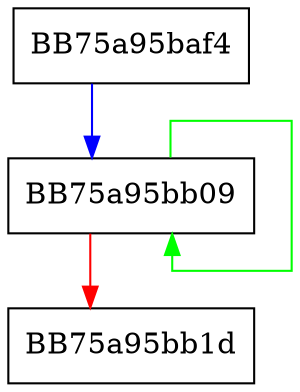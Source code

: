 digraph merge_to_total_counts {
  node [shape="box"];
  graph [splines=ortho];
  BB75a95baf4 -> BB75a95bb09 [color="blue"];
  BB75a95bb09 -> BB75a95bb09 [color="green"];
  BB75a95bb09 -> BB75a95bb1d [color="red"];
}